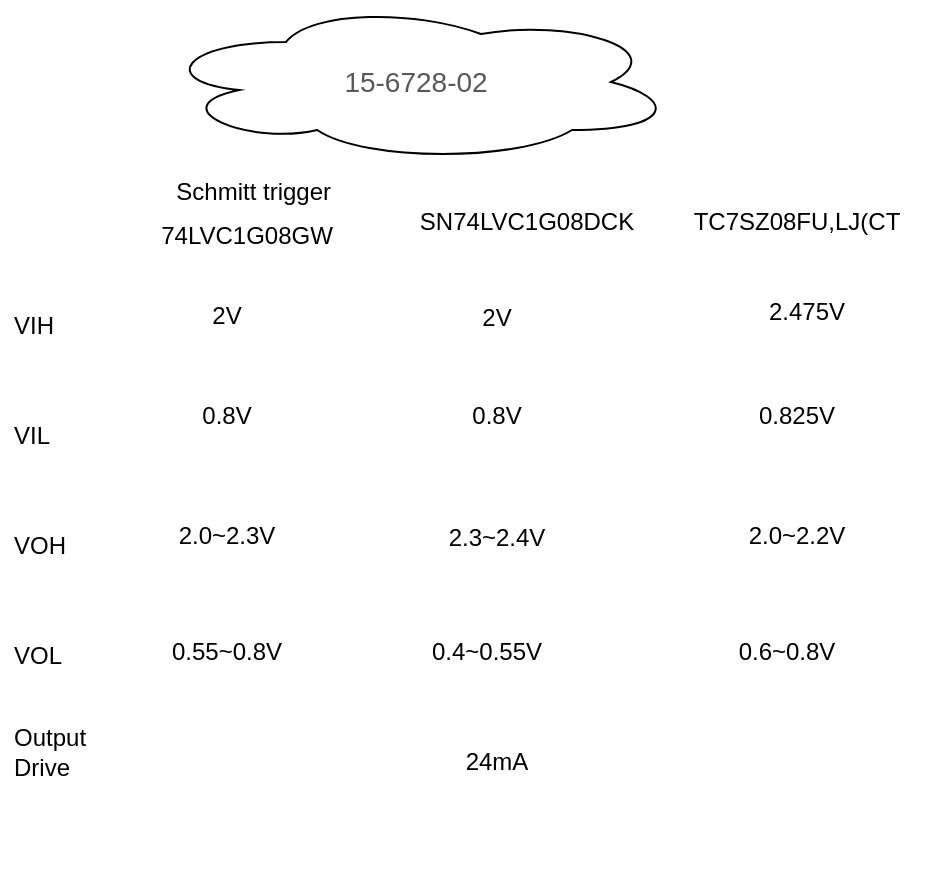 <mxfile version="25.0.3">
  <diagram name="Page-1" id="ULqxA0n4ZKTR71N75Bws">
    <mxGraphModel dx="1652" dy="769" grid="1" gridSize="10" guides="1" tooltips="1" connect="1" arrows="1" fold="1" page="1" pageScale="1" pageWidth="850" pageHeight="1100" math="0" shadow="0">
      <root>
        <mxCell id="0" />
        <mxCell id="1" parent="0" />
        <mxCell id="33I4KChZddCSbx4Spaq3-97" value="" style="shape=table;startSize=0;container=1;collapsible=0;childLayout=tableLayout;fontSize=11;fillColor=none;strokeColor=none;" vertex="1" parent="1">
          <mxGeometry x="92" y="420" width="60" height="301" as="geometry" />
        </mxCell>
        <mxCell id="33I4KChZddCSbx4Spaq3-98" value="" style="shape=tableRow;horizontal=0;startSize=0;swimlaneHead=0;swimlaneBody=0;strokeColor=inherit;top=0;left=0;bottom=0;right=0;collapsible=0;dropTarget=0;fillColor=none;points=[[0,0.5],[1,0.5]];portConstraint=eastwest;fontSize=16;" vertex="1" parent="33I4KChZddCSbx4Spaq3-97">
          <mxGeometry width="60" height="54" as="geometry" />
        </mxCell>
        <mxCell id="33I4KChZddCSbx4Spaq3-99" value="VIH" style="shape=partialRectangle;html=1;whiteSpace=wrap;connectable=0;strokeColor=inherit;overflow=hidden;fillColor=none;top=0;left=0;bottom=0;right=0;pointerEvents=1;fontSize=12;align=left;spacingLeft=5;" vertex="1" parent="33I4KChZddCSbx4Spaq3-98">
          <mxGeometry width="60" height="54" as="geometry">
            <mxRectangle width="60" height="54" as="alternateBounds" />
          </mxGeometry>
        </mxCell>
        <mxCell id="33I4KChZddCSbx4Spaq3-100" value="" style="shape=tableRow;horizontal=0;startSize=0;swimlaneHead=0;swimlaneBody=0;strokeColor=inherit;top=0;left=0;bottom=0;right=0;collapsible=0;dropTarget=0;fillColor=none;points=[[0,0.5],[1,0.5]];portConstraint=eastwest;fontSize=16;" vertex="1" parent="33I4KChZddCSbx4Spaq3-97">
          <mxGeometry y="54" width="60" height="55" as="geometry" />
        </mxCell>
        <mxCell id="33I4KChZddCSbx4Spaq3-101" value="VIL" style="shape=partialRectangle;html=1;whiteSpace=wrap;connectable=0;strokeColor=inherit;overflow=hidden;fillColor=none;top=0;left=0;bottom=0;right=0;pointerEvents=1;fontSize=12;align=left;spacingLeft=5;" vertex="1" parent="33I4KChZddCSbx4Spaq3-100">
          <mxGeometry width="60" height="55" as="geometry">
            <mxRectangle width="60" height="55" as="alternateBounds" />
          </mxGeometry>
        </mxCell>
        <mxCell id="33I4KChZddCSbx4Spaq3-112" value="" style="shape=tableRow;horizontal=0;startSize=0;swimlaneHead=0;swimlaneBody=0;strokeColor=inherit;top=0;left=0;bottom=0;right=0;collapsible=0;dropTarget=0;fillColor=none;points=[[0,0.5],[1,0.5]];portConstraint=eastwest;fontSize=16;" vertex="1" parent="33I4KChZddCSbx4Spaq3-97">
          <mxGeometry y="109" width="60" height="55" as="geometry" />
        </mxCell>
        <mxCell id="33I4KChZddCSbx4Spaq3-113" value="VOH" style="shape=partialRectangle;html=1;whiteSpace=wrap;connectable=0;strokeColor=inherit;overflow=hidden;fillColor=none;top=0;left=0;bottom=0;right=0;pointerEvents=1;fontSize=12;align=left;spacingLeft=5;" vertex="1" parent="33I4KChZddCSbx4Spaq3-112">
          <mxGeometry width="60" height="55" as="geometry">
            <mxRectangle width="60" height="55" as="alternateBounds" />
          </mxGeometry>
        </mxCell>
        <mxCell id="33I4KChZddCSbx4Spaq3-115" value="" style="shape=tableRow;horizontal=0;startSize=0;swimlaneHead=0;swimlaneBody=0;strokeColor=inherit;top=0;left=0;bottom=0;right=0;collapsible=0;dropTarget=0;fillColor=none;points=[[0,0.5],[1,0.5]];portConstraint=eastwest;fontSize=16;" vertex="1" parent="33I4KChZddCSbx4Spaq3-97">
          <mxGeometry y="164" width="60" height="56" as="geometry" />
        </mxCell>
        <mxCell id="33I4KChZddCSbx4Spaq3-116" value="VOL" style="shape=partialRectangle;html=1;whiteSpace=wrap;connectable=0;strokeColor=inherit;overflow=hidden;fillColor=none;top=0;left=0;bottom=0;right=0;pointerEvents=1;fontSize=12;align=left;spacingLeft=5;" vertex="1" parent="33I4KChZddCSbx4Spaq3-115">
          <mxGeometry width="60" height="56" as="geometry">
            <mxRectangle width="60" height="56" as="alternateBounds" />
          </mxGeometry>
        </mxCell>
        <mxCell id="33I4KChZddCSbx4Spaq3-102" value="" style="shape=tableRow;horizontal=0;startSize=0;swimlaneHead=0;swimlaneBody=0;strokeColor=inherit;top=0;left=0;bottom=0;right=0;collapsible=0;dropTarget=0;fillColor=none;points=[[0,0.5],[1,0.5]];portConstraint=eastwest;fontSize=16;" vertex="1" parent="33I4KChZddCSbx4Spaq3-97">
          <mxGeometry y="220" width="60" height="40" as="geometry" />
        </mxCell>
        <mxCell id="33I4KChZddCSbx4Spaq3-103" value="Output Drive" style="shape=partialRectangle;html=1;whiteSpace=wrap;connectable=0;strokeColor=inherit;overflow=hidden;fillColor=none;top=0;left=0;bottom=0;right=0;pointerEvents=1;fontSize=12;align=left;spacingLeft=5;" vertex="1" parent="33I4KChZddCSbx4Spaq3-102">
          <mxGeometry width="60" height="40" as="geometry">
            <mxRectangle width="60" height="40" as="alternateBounds" />
          </mxGeometry>
        </mxCell>
        <mxCell id="33I4KChZddCSbx4Spaq3-104" style="shape=tableRow;horizontal=0;startSize=0;swimlaneHead=0;swimlaneBody=0;strokeColor=inherit;top=0;left=0;bottom=0;right=0;collapsible=0;dropTarget=0;fillColor=none;points=[[0,0.5],[1,0.5]];portConstraint=eastwest;fontSize=16;" vertex="1" parent="33I4KChZddCSbx4Spaq3-97">
          <mxGeometry y="260" width="60" height="41" as="geometry" />
        </mxCell>
        <mxCell id="33I4KChZddCSbx4Spaq3-105" value="" style="shape=partialRectangle;html=1;whiteSpace=wrap;connectable=0;strokeColor=inherit;overflow=hidden;fillColor=none;top=0;left=0;bottom=0;right=0;pointerEvents=1;fontSize=12;align=left;spacingLeft=5;" vertex="1" parent="33I4KChZddCSbx4Spaq3-104">
          <mxGeometry width="60" height="41" as="geometry">
            <mxRectangle width="60" height="41" as="alternateBounds" />
          </mxGeometry>
        </mxCell>
        <mxCell id="33I4KChZddCSbx4Spaq3-106" value="SN74LVC1G08DCK" style="text;html=1;align=center;verticalAlign=middle;resizable=0;points=[];autosize=1;strokeColor=none;fillColor=none;" vertex="1" parent="1">
          <mxGeometry x="290" y="380" width="130" height="30" as="geometry" />
        </mxCell>
        <mxCell id="33I4KChZddCSbx4Spaq3-108" value="74LVC1G08GW" style="text;html=1;align=center;verticalAlign=middle;resizable=0;points=[];autosize=1;strokeColor=none;fillColor=none;" vertex="1" parent="1">
          <mxGeometry x="160" y="387" width="110" height="30" as="geometry" />
        </mxCell>
        <mxCell id="33I4KChZddCSbx4Spaq3-109" value="Schmitt trigger&amp;nbsp;" style="text;html=1;align=center;verticalAlign=middle;resizable=0;points=[];autosize=1;strokeColor=none;fillColor=none;" vertex="1" parent="1">
          <mxGeometry x="170" y="365" width="100" height="30" as="geometry" />
        </mxCell>
        <mxCell id="33I4KChZddCSbx4Spaq3-110" value="2V" style="text;html=1;align=center;verticalAlign=middle;resizable=0;points=[];autosize=1;strokeColor=none;fillColor=none;" vertex="1" parent="1">
          <mxGeometry x="185" y="427" width="40" height="30" as="geometry" />
        </mxCell>
        <mxCell id="33I4KChZddCSbx4Spaq3-111" value="0.8V" style="text;html=1;align=center;verticalAlign=middle;resizable=0;points=[];autosize=1;strokeColor=none;fillColor=none;" vertex="1" parent="1">
          <mxGeometry x="180" y="477" width="50" height="30" as="geometry" />
        </mxCell>
        <mxCell id="33I4KChZddCSbx4Spaq3-114" value="2.0~2.3V" style="text;html=1;align=center;verticalAlign=middle;resizable=0;points=[];autosize=1;strokeColor=none;fillColor=none;" vertex="1" parent="1">
          <mxGeometry x="170" y="537" width="70" height="30" as="geometry" />
        </mxCell>
        <mxCell id="33I4KChZddCSbx4Spaq3-117" value="0.55~0.8V" style="text;html=1;align=center;verticalAlign=middle;resizable=0;points=[];autosize=1;strokeColor=none;fillColor=none;" vertex="1" parent="1">
          <mxGeometry x="165" y="595" width="80" height="30" as="geometry" />
        </mxCell>
        <mxCell id="33I4KChZddCSbx4Spaq3-118" value="TC7SZ08FU,LJ(CT" style="text;html=1;align=center;verticalAlign=middle;resizable=0;points=[];autosize=1;strokeColor=none;fillColor=none;" vertex="1" parent="1">
          <mxGeometry x="425" y="380" width="130" height="30" as="geometry" />
        </mxCell>
        <mxCell id="33I4KChZddCSbx4Spaq3-119" value="2.475V" style="text;html=1;align=center;verticalAlign=middle;resizable=0;points=[];autosize=1;strokeColor=none;fillColor=none;" vertex="1" parent="1">
          <mxGeometry x="465" y="425" width="60" height="30" as="geometry" />
        </mxCell>
        <mxCell id="33I4KChZddCSbx4Spaq3-120" value="0.825V" style="text;html=1;align=center;verticalAlign=middle;resizable=0;points=[];autosize=1;strokeColor=none;fillColor=none;" vertex="1" parent="1">
          <mxGeometry x="460" y="477" width="60" height="30" as="geometry" />
        </mxCell>
        <mxCell id="33I4KChZddCSbx4Spaq3-121" value="2.0~2.2V" style="text;html=1;align=center;verticalAlign=middle;resizable=0;points=[];autosize=1;strokeColor=none;fillColor=none;" vertex="1" parent="1">
          <mxGeometry x="455" y="537" width="70" height="30" as="geometry" />
        </mxCell>
        <mxCell id="33I4KChZddCSbx4Spaq3-122" value="0.6~0.8V" style="text;html=1;align=center;verticalAlign=middle;resizable=0;points=[];autosize=1;strokeColor=none;fillColor=none;" vertex="1" parent="1">
          <mxGeometry x="450" y="595" width="70" height="30" as="geometry" />
        </mxCell>
        <mxCell id="33I4KChZddCSbx4Spaq3-124" value="24mA" style="text;html=1;align=center;verticalAlign=middle;resizable=0;points=[];autosize=1;strokeColor=none;fillColor=none;" vertex="1" parent="1">
          <mxGeometry x="315" y="650" width="50" height="30" as="geometry" />
        </mxCell>
        <mxCell id="33I4KChZddCSbx4Spaq3-126" value="&lt;ul style=&quot;box-sizing: inherit; margin: 0px; padding: 0px; list-style: none; background: none 0px center; display: inline-flex; flex-wrap: wrap; align-items: center; color: rgb(88, 88, 91); font-family: CiscoSans, Arial, sans-serif; font-size: 14px; text-align: left;&quot; class=&quot;breadcrumb base-padding-top&quot;&gt;&lt;li style=&quot;box-sizing: inherit;&quot;&gt;&lt;span style=&quot;box-sizing: inherit;&quot;&gt;15-6728-02&lt;/span&gt;&lt;/li&gt;&lt;/ul&gt;" style="ellipse;shape=cloud;whiteSpace=wrap;html=1;" vertex="1" parent="1">
          <mxGeometry x="170" y="285" width="260" height="80" as="geometry" />
        </mxCell>
        <mxCell id="33I4KChZddCSbx4Spaq3-127" value="2V" style="text;html=1;align=center;verticalAlign=middle;resizable=0;points=[];autosize=1;strokeColor=none;fillColor=none;" vertex="1" parent="1">
          <mxGeometry x="320" y="428" width="40" height="30" as="geometry" />
        </mxCell>
        <mxCell id="33I4KChZddCSbx4Spaq3-128" value="0.8V" style="text;html=1;align=center;verticalAlign=middle;resizable=0;points=[];autosize=1;strokeColor=none;fillColor=none;" vertex="1" parent="1">
          <mxGeometry x="315" y="477" width="50" height="30" as="geometry" />
        </mxCell>
        <mxCell id="33I4KChZddCSbx4Spaq3-129" value="2.3~2.4V" style="text;html=1;align=center;verticalAlign=middle;resizable=0;points=[];autosize=1;strokeColor=none;fillColor=none;" vertex="1" parent="1">
          <mxGeometry x="305" y="538" width="70" height="30" as="geometry" />
        </mxCell>
        <mxCell id="33I4KChZddCSbx4Spaq3-130" value="0.4~0.55V" style="text;html=1;align=center;verticalAlign=middle;resizable=0;points=[];autosize=1;strokeColor=none;fillColor=none;" vertex="1" parent="1">
          <mxGeometry x="295" y="595" width="80" height="30" as="geometry" />
        </mxCell>
      </root>
    </mxGraphModel>
  </diagram>
</mxfile>
